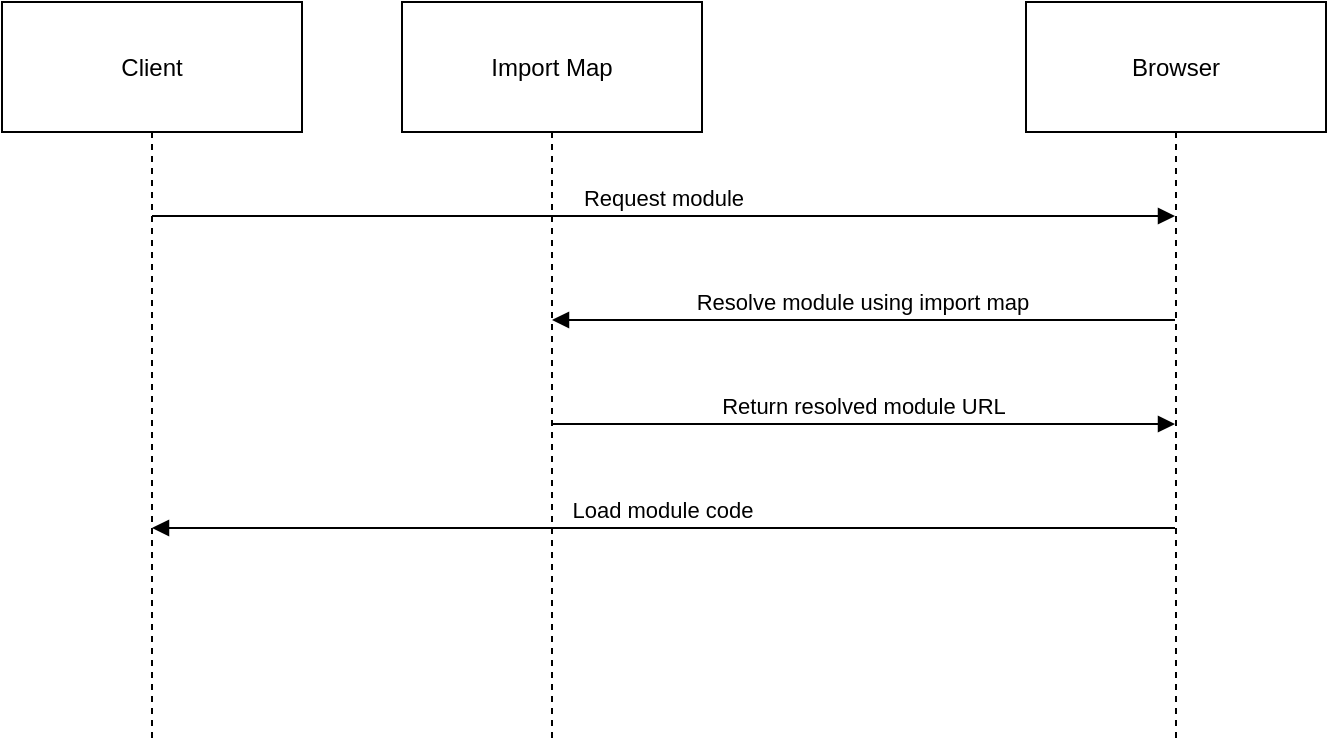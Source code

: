 <mxfile version="21.6.8" type="github">
  <diagram name="第 1 页" id="J18wD1uBFlL4JaV0A0bn">
    <mxGraphModel dx="1050" dy="542" grid="1" gridSize="10" guides="1" tooltips="1" connect="1" arrows="1" fold="1" page="1" pageScale="1" pageWidth="827" pageHeight="1169" math="0" shadow="0">
      <root>
        <mxCell id="0" />
        <mxCell id="1" parent="0" />
        <mxCell id="jHCbqK1GA_49ETA8V-SS-1" value="Client" style="shape=umlLifeline;perimeter=lifelinePerimeter;whiteSpace=wrap;container=1;dropTarget=0;collapsible=0;recursiveResize=0;outlineConnect=0;portConstraint=eastwest;newEdgeStyle={&quot;edgeStyle&quot;:&quot;elbowEdgeStyle&quot;,&quot;elbow&quot;:&quot;vertical&quot;,&quot;curved&quot;:0,&quot;rounded&quot;:0};size=65;" vertex="1" parent="1">
          <mxGeometry x="20" y="20" width="150" height="368" as="geometry" />
        </mxCell>
        <mxCell id="jHCbqK1GA_49ETA8V-SS-2" value="Import Map" style="shape=umlLifeline;perimeter=lifelinePerimeter;whiteSpace=wrap;container=1;dropTarget=0;collapsible=0;recursiveResize=0;outlineConnect=0;portConstraint=eastwest;newEdgeStyle={&quot;edgeStyle&quot;:&quot;elbowEdgeStyle&quot;,&quot;elbow&quot;:&quot;vertical&quot;,&quot;curved&quot;:0,&quot;rounded&quot;:0};size=65;" vertex="1" parent="1">
          <mxGeometry x="220" y="20" width="150" height="368" as="geometry" />
        </mxCell>
        <mxCell id="jHCbqK1GA_49ETA8V-SS-3" value="Browser" style="shape=umlLifeline;perimeter=lifelinePerimeter;whiteSpace=wrap;container=1;dropTarget=0;collapsible=0;recursiveResize=0;outlineConnect=0;portConstraint=eastwest;newEdgeStyle={&quot;edgeStyle&quot;:&quot;elbowEdgeStyle&quot;,&quot;elbow&quot;:&quot;vertical&quot;,&quot;curved&quot;:0,&quot;rounded&quot;:0};size=65;" vertex="1" parent="1">
          <mxGeometry x="532" y="20" width="150" height="368" as="geometry" />
        </mxCell>
        <mxCell id="jHCbqK1GA_49ETA8V-SS-4" value="Request module" style="verticalAlign=bottom;endArrow=block;edgeStyle=elbowEdgeStyle;elbow=vertical;curved=0;rounded=0;" edge="1" parent="1" source="jHCbqK1GA_49ETA8V-SS-1" target="jHCbqK1GA_49ETA8V-SS-3">
          <mxGeometry relative="1" as="geometry">
            <Array as="points">
              <mxPoint x="361" y="127" />
            </Array>
          </mxGeometry>
        </mxCell>
        <mxCell id="jHCbqK1GA_49ETA8V-SS-5" value="Resolve module using import map" style="verticalAlign=bottom;endArrow=block;edgeStyle=elbowEdgeStyle;elbow=vertical;curved=0;rounded=0;" edge="1" parent="1" source="jHCbqK1GA_49ETA8V-SS-3" target="jHCbqK1GA_49ETA8V-SS-2">
          <mxGeometry relative="1" as="geometry">
            <Array as="points">
              <mxPoint x="459" y="179" />
            </Array>
          </mxGeometry>
        </mxCell>
        <mxCell id="jHCbqK1GA_49ETA8V-SS-6" value="Return resolved module URL" style="verticalAlign=bottom;endArrow=block;edgeStyle=elbowEdgeStyle;elbow=vertical;curved=0;rounded=0;" edge="1" parent="1" source="jHCbqK1GA_49ETA8V-SS-2" target="jHCbqK1GA_49ETA8V-SS-3">
          <mxGeometry relative="1" as="geometry">
            <Array as="points">
              <mxPoint x="461" y="231" />
            </Array>
          </mxGeometry>
        </mxCell>
        <mxCell id="jHCbqK1GA_49ETA8V-SS-7" value="Load module code" style="verticalAlign=bottom;endArrow=block;edgeStyle=elbowEdgeStyle;elbow=vertical;curved=0;rounded=0;" edge="1" parent="1" source="jHCbqK1GA_49ETA8V-SS-3" target="jHCbqK1GA_49ETA8V-SS-1">
          <mxGeometry relative="1" as="geometry">
            <Array as="points">
              <mxPoint x="359" y="283" />
            </Array>
          </mxGeometry>
        </mxCell>
      </root>
    </mxGraphModel>
  </diagram>
</mxfile>
